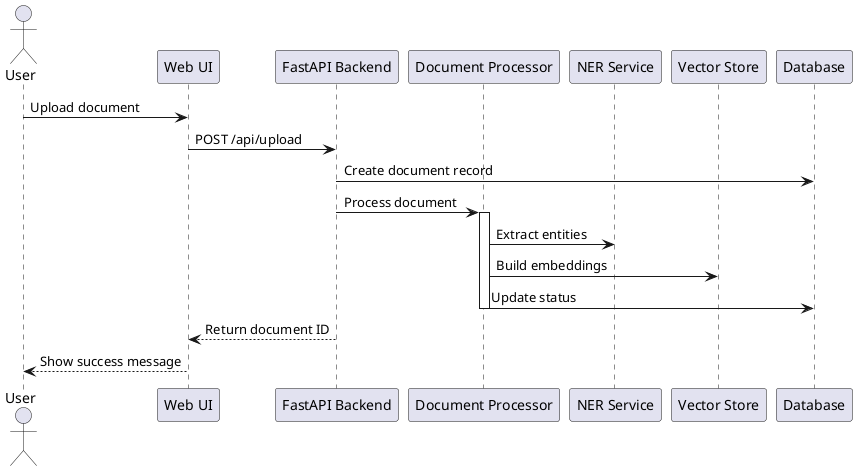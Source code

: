 
@startuml Document Upload Flow
actor User
participant "Web UI" as UI
participant "FastAPI Backend" as API
participant "Document Processor" as Processor
participant "NER Service" as NER
participant "Vector Store" as VS
participant "Database" as DB

User -> UI: Upload document
UI -> API: POST /api/upload
API -> DB: Create document record
API -> Processor: Process document
activate Processor
Processor -> NER: Extract entities
Processor -> VS: Build embeddings
Processor -> DB: Update status
deactivate Processor
API --> UI: Return document ID
UI --> User: Show success message

@enduml
